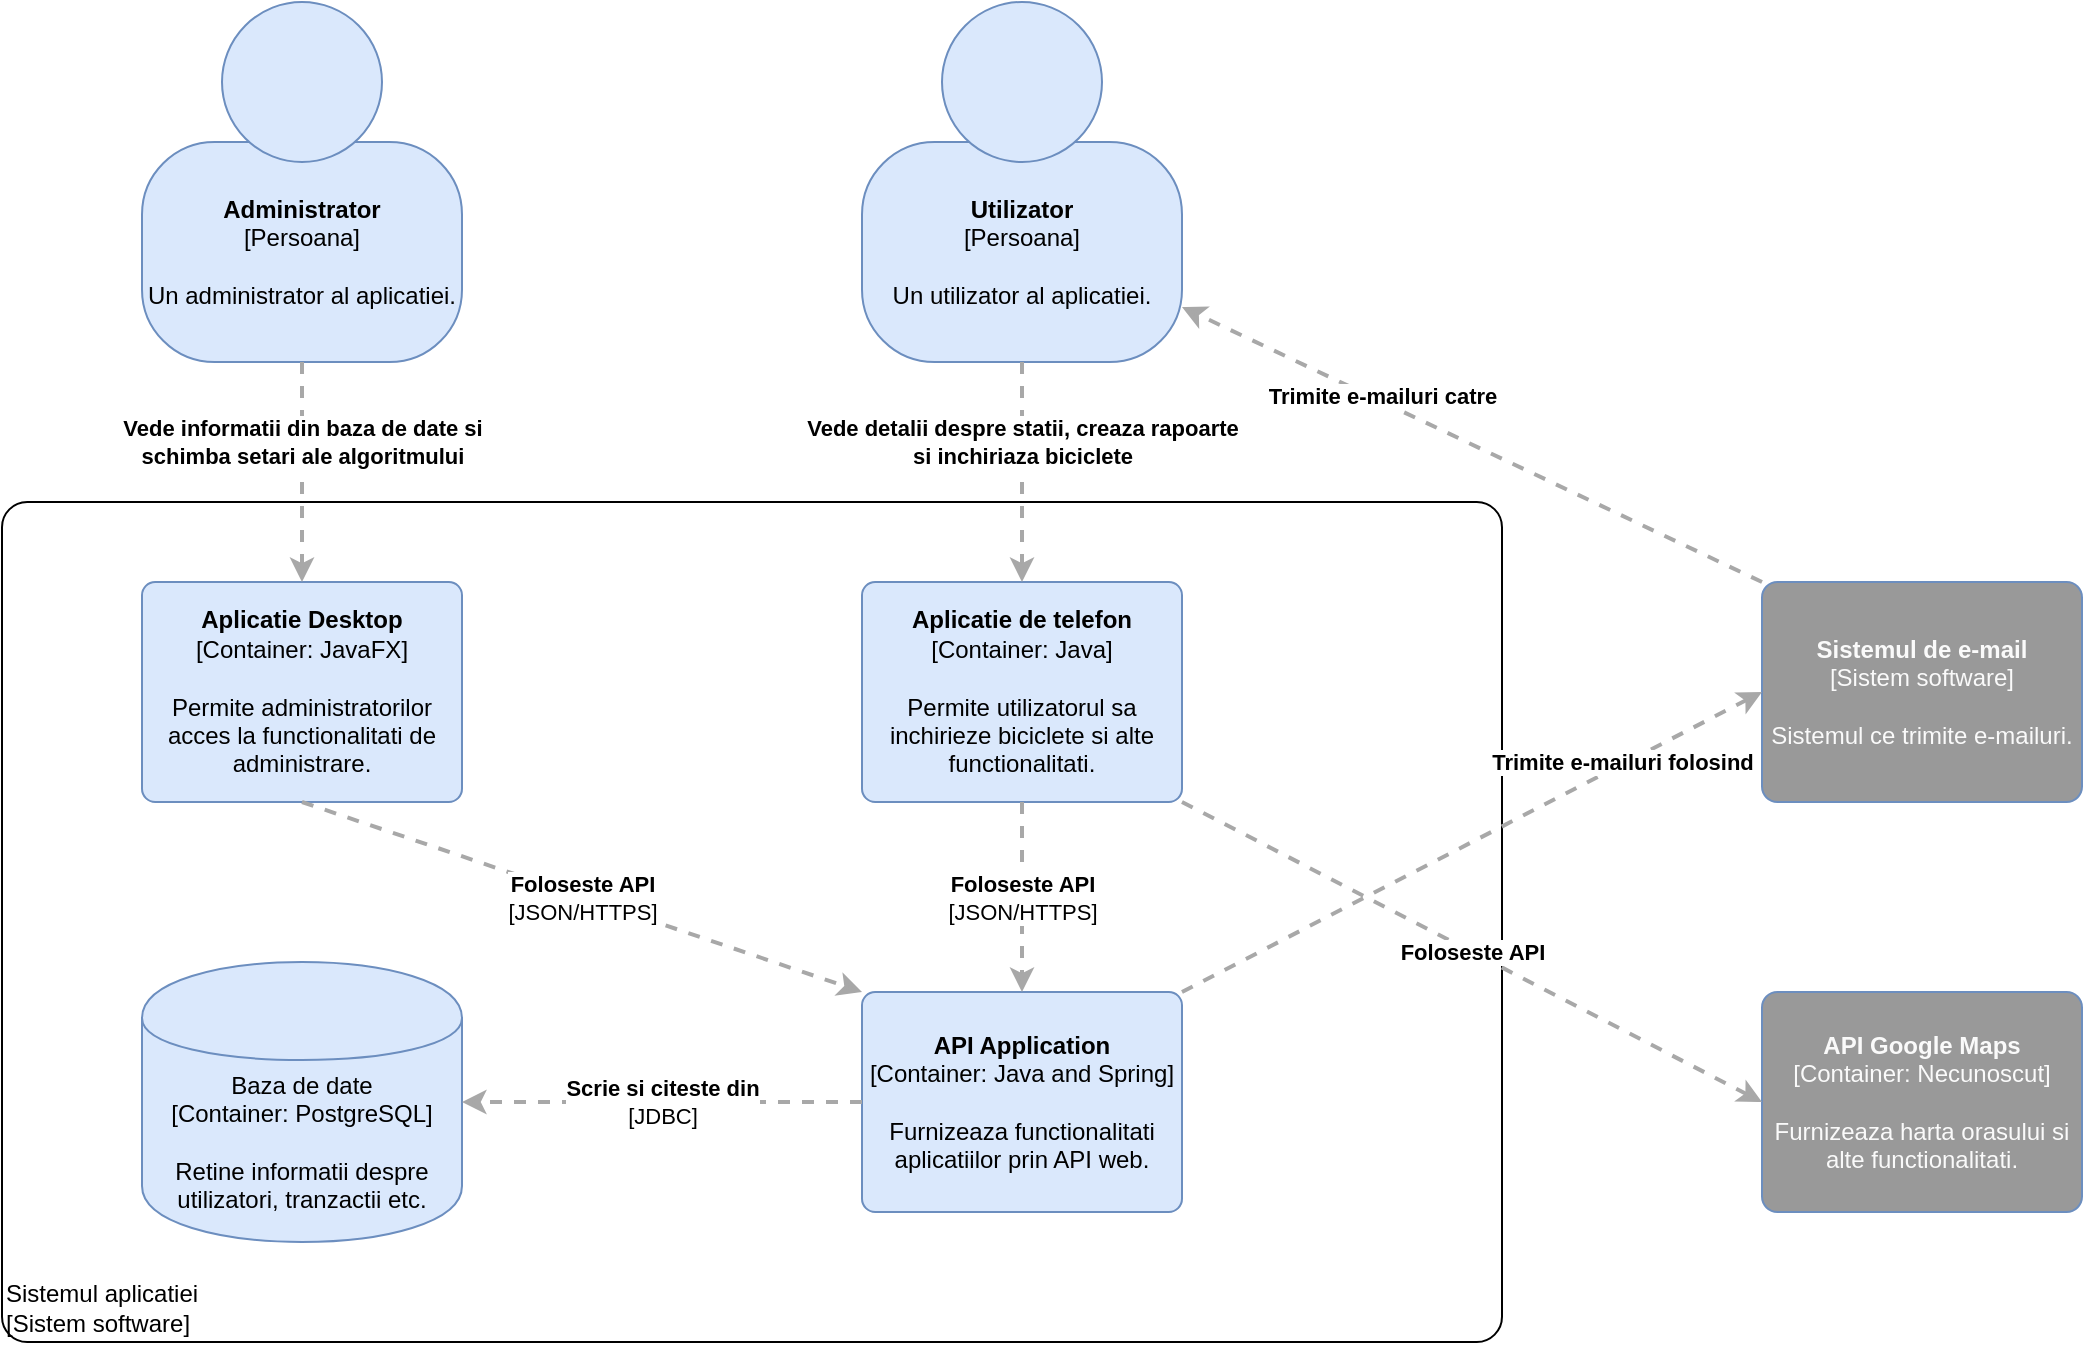 <mxfile version="13.2.6" type="device"><diagram id="L-2mHh7pQkXuPHHh9Byy" name="Page-1"><mxGraphModel dx="1102" dy="614" grid="1" gridSize="10" guides="1" tooltips="1" connect="1" arrows="1" fold="1" page="1" pageScale="1" pageWidth="827" pageHeight="1169" math="0" shadow="0"><root><mxCell id="0"/><mxCell id="1" parent="0"/><mxCell id="ILG1n0YVWsZtDEBudC52-36" value="" style="group;rounded=0;labelBackgroundColor=none;fillColor=none;fontColor=#000000;align=center;html=1;" parent="1" vertex="1" connectable="0"><mxGeometry x="600" y="1130" width="160" height="180" as="geometry"/><C4Person as="c4"/></mxCell><object label="&lt;b&gt;Administrator&lt;/b&gt;&lt;br&gt;&lt;div&gt;[Persoana]&lt;/div&gt;&lt;div&gt;&lt;br&gt;&lt;/div&gt;&lt;div&gt;Un administrator al aplicatiei.&lt;/div&gt;" placeholders="1" c4Name="name" c4Type="body" c4Description="Beschreibung" id="ILG1n0YVWsZtDEBudC52-37"><mxCell style="rounded=1;whiteSpace=wrap;html=1;labelBackgroundColor=none;fillColor=#dae8fc;fontColor=#000000;align=center;arcSize=33;strokeColor=#6c8ebf;" parent="ILG1n0YVWsZtDEBudC52-36" vertex="1"><mxGeometry y="70" width="160" height="110" as="geometry"/><C4Person as="c4"/></mxCell></object><mxCell id="ILG1n0YVWsZtDEBudC52-38" value="" style="ellipse;whiteSpace=wrap;html=1;aspect=fixed;rounded=0;labelBackgroundColor=none;fillColor=#dae8fc;fontSize=12;fontColor=#000000;align=center;strokeColor=#6c8ebf;" parent="ILG1n0YVWsZtDEBudC52-36" vertex="1"><mxGeometry x="40" width="80" height="80" as="geometry"/><C4Person as="c4"/></mxCell><mxCell id="ILG1n0YVWsZtDEBudC52-39" value="" style="group;rounded=0;labelBackgroundColor=none;fillColor=none;fontColor=#000000;align=center;html=1;" parent="1" vertex="1" connectable="0"><mxGeometry x="960" y="1130" width="160" height="180" as="geometry"/><C4Person as="c4"/></mxCell><object label="&lt;b&gt;Utilizator&lt;/b&gt;&lt;br&gt;&lt;div&gt;[Persoana]&lt;/div&gt;&lt;div&gt;&lt;br&gt;&lt;/div&gt;&lt;div&gt;Un utilizator al aplicatiei.&lt;/div&gt;" placeholders="1" c4Name="name" c4Type="body" c4Description="Beschreibung" id="ILG1n0YVWsZtDEBudC52-40"><mxCell style="rounded=1;whiteSpace=wrap;html=1;labelBackgroundColor=none;fillColor=#dae8fc;fontColor=#000000;align=center;arcSize=33;strokeColor=#6c8ebf;" parent="ILG1n0YVWsZtDEBudC52-39" vertex="1"><mxGeometry y="70" width="160" height="110" as="geometry"/><C4Person as="c4"/></mxCell></object><mxCell id="ILG1n0YVWsZtDEBudC52-41" value="" style="ellipse;whiteSpace=wrap;html=1;aspect=fixed;rounded=0;labelBackgroundColor=none;fillColor=#dae8fc;fontSize=12;fontColor=#000000;align=center;strokeColor=#6c8ebf;" parent="ILG1n0YVWsZtDEBudC52-39" vertex="1"><mxGeometry x="40" width="80" height="80" as="geometry"/><C4Person as="c4"/></mxCell><object label="&lt;font color=&quot;#fafafa&quot;&gt;&lt;b&gt;API Google Maps&lt;/b&gt;&lt;br&gt;&lt;/font&gt;&lt;div&gt;&lt;font color=&quot;#fafafa&quot;&gt;[Container: Necunoscut]&lt;/font&gt;&lt;/div&gt;&lt;div&gt;&lt;font color=&quot;#fafafa&quot;&gt;&lt;br&gt;&lt;/font&gt;&lt;/div&gt;&lt;div&gt;&lt;font color=&quot;#fafafa&quot;&gt;Furnizeaza harta orasului si alte functionalitati.&lt;/font&gt;&lt;/div&gt;" placeholders="1" c4Name="name" c4Type="SoftwareSystem" c4Description="Beschreibung" id="ILG1n0YVWsZtDEBudC52-42"><mxCell style="rounded=1;whiteSpace=wrap;html=1;labelBackgroundColor=none;fillColor=#999999;fontColor=#000000;align=center;arcSize=7;strokeColor=#6c8ebf;" parent="1" vertex="1"><mxGeometry x="1410" y="1625" width="160" height="110" as="geometry"/><C4SoftwareSystem as="c4"/></mxCell></object><object label="&lt;font color=&quot;#fafafa&quot;&gt;&lt;b&gt;Sistemul de e-mail&lt;/b&gt;&lt;br&gt;&lt;/font&gt;&lt;div&gt;&lt;font color=&quot;#fafafa&quot;&gt;[Sistem software]&lt;/font&gt;&lt;/div&gt;&lt;div&gt;&lt;font color=&quot;#fafafa&quot;&gt;&lt;br&gt;&lt;/font&gt;&lt;/div&gt;&lt;div&gt;&lt;font color=&quot;#fafafa&quot;&gt;Sistemul ce trimite e-mailuri.&lt;/font&gt;&lt;/div&gt;" placeholders="1" c4Name="name" c4Type="SoftwareSystem" c4Description="Beschreibung" id="ILG1n0YVWsZtDEBudC52-43"><mxCell style="rounded=1;whiteSpace=wrap;html=1;labelBackgroundColor=none;fillColor=#999999;fontColor=#000000;align=center;arcSize=7;strokeColor=#6c8ebf;" parent="1" vertex="1"><mxGeometry x="1410" y="1420" width="160" height="110" as="geometry"/><C4SoftwareSystem as="c4"/></mxCell></object><object label="&lt;div style=&quot;text-align: left&quot;&gt;&lt;div style=&quot;text-align: center&quot;&gt;&lt;b&gt;Trimite e-mailuri catre&lt;/b&gt;&lt;/div&gt;&lt;/div&gt;" c4Type="Relationship" c4Description="Beschreibung" c4Technology="technology" id="ILG1n0YVWsZtDEBudC52-44"><mxCell style="edgeStyle=none;rounded=0;html=1;entryX=1;entryY=0.75;jettySize=auto;orthogonalLoop=1;strokeColor=#A8A8A8;strokeWidth=2;fontColor=#000000;jumpStyle=none;dashed=1;entryDx=0;entryDy=0;exitX=0;exitY=0;exitDx=0;exitDy=0;" parent="1" source="ILG1n0YVWsZtDEBudC52-43" target="ILG1n0YVWsZtDEBudC52-40" edge="1"><mxGeometry x="0.318" y="-3" width="160" relative="1" as="geometry"><mxPoint x="1010" y="1400" as="sourcePoint"/><mxPoint x="1170" y="1400" as="targetPoint"/><mxPoint as="offset"/></mxGeometry><C4Relationship as="c4"/></mxCell></object><object label="&lt;div style=&quot;text-align: left&quot;&gt;Sistemul aplicatiei&lt;/div&gt;&lt;div style=&quot;text-align: left&quot;&gt;[Sistem software]&lt;/div&gt;" placeholders="1" c4Name="hostname" c4Type="DeploymentNode" c4OperationSystem="operationSystem" c4ScalingFactor="scalingFactor" id="ILG1n0YVWsZtDEBudC52-45"><mxCell style="rounded=1;whiteSpace=wrap;html=1;labelBackgroundColor=none;fillColor=#ffffff;fontColor=#000000;align=left;arcSize=3;strokeColor=#000000;verticalAlign=bottom;" parent="1" vertex="1"><mxGeometry x="530" y="1380" width="750" height="420" as="geometry"/><C4DeploymentNode as="c4"/></mxCell></object><object label="&lt;b&gt;Aplicatie Desktop&lt;/b&gt;&lt;br&gt;&lt;div&gt;[Container: JavaFX&lt;span&gt;]&lt;/span&gt;&lt;/div&gt;&lt;div&gt;&lt;br&gt;&lt;/div&gt;&lt;div&gt;Permite administratorilor acces la functionalitati de administrare.&lt;/div&gt;" placeholders="1" c4Name="name" c4Type="Container" c4Technology="technology" c4Description="Beschreibung" id="ILG1n0YVWsZtDEBudC52-46"><mxCell style="rounded=1;whiteSpace=wrap;html=1;labelBackgroundColor=none;fillColor=#dae8fc;fontColor=#000000;align=center;arcSize=6;strokeColor=#6c8ebf;" parent="1" vertex="1"><mxGeometry x="600" y="1420" width="160" height="110" as="geometry"/><C4Container as="c4"/></mxCell></object><object label="&lt;b&gt;Aplicatie de telefon&lt;/b&gt;&lt;br&gt;&lt;div&gt;[Container: Java&lt;span&gt;]&lt;/span&gt;&lt;/div&gt;&lt;div&gt;&lt;br&gt;&lt;/div&gt;&lt;div&gt;Permite utilizatorul sa inchirieze biciclete si alte functionalitati.&lt;/div&gt;" placeholders="1" c4Name="name" c4Type="Container" c4Technology="technology" c4Description="Beschreibung" id="ILG1n0YVWsZtDEBudC52-47"><mxCell style="rounded=1;whiteSpace=wrap;html=1;labelBackgroundColor=none;fillColor=#dae8fc;fontColor=#000000;align=center;arcSize=6;strokeColor=#6c8ebf;" parent="1" vertex="1"><mxGeometry x="960" y="1420" width="160" height="110" as="geometry"/><C4Container as="c4"/></mxCell></object><object label="Baza de date&lt;br&gt;&lt;div&gt;[Container: PostgreSQL]&lt;/div&gt;&lt;div&gt;&lt;br&gt;&lt;/div&gt;&lt;div&gt;Retine informatii despre utilizatori, tranzactii etc.&lt;/div&gt;" placeholders="1" c4Type="Database" c4Technology="technology" c4Description="Beschreibung" id="ILG1n0YVWsZtDEBudC52-48"><mxCell style="shape=cylinder;whiteSpace=wrap;html=1;boundedLbl=1;rounded=0;labelBackgroundColor=none;fillColor=#dae8fc;fontSize=12;fontColor=#000000;align=center;strokeColor=#6c8ebf;" parent="1" vertex="1"><mxGeometry x="600" y="1610" width="160" height="140" as="geometry"/><C4Database as="c4"/></mxCell></object><object label="&lt;span&gt;&lt;b&gt;API Application&lt;/b&gt;&lt;/span&gt;&lt;div&gt;[Container: Java and Spring&lt;span&gt;]&lt;/span&gt;&lt;/div&gt;&lt;div&gt;&lt;br&gt;&lt;/div&gt;&lt;div&gt;Furnizeaza functionalitati aplicatiilor prin API web.&lt;/div&gt;" placeholders="1" c4Name="name" c4Type="Container" c4Technology="technology" c4Description="Beschreibung" id="ILG1n0YVWsZtDEBudC52-49"><mxCell style="rounded=1;whiteSpace=wrap;html=1;labelBackgroundColor=none;fillColor=#dae8fc;fontColor=#000000;align=center;arcSize=6;strokeColor=#6c8ebf;" parent="1" vertex="1"><mxGeometry x="960" y="1625" width="160" height="110" as="geometry"/><C4Container as="c4"/></mxCell></object><object label="&lt;div style=&quot;text-align: left&quot;&gt;&lt;div style=&quot;text-align: center&quot;&gt;&lt;b&gt;Scrie si citeste din&lt;/b&gt;&lt;/div&gt;&lt;div style=&quot;text-align: center&quot;&gt;[JDBC]&lt;/div&gt;&lt;/div&gt;" c4Type="Relationship" c4Description="Beschreibung" c4Technology="technology" id="ILG1n0YVWsZtDEBudC52-50"><mxCell style="edgeStyle=none;rounded=0;html=1;jettySize=auto;orthogonalLoop=1;strokeColor=#A8A8A8;strokeWidth=2;fontColor=#000000;jumpStyle=none;dashed=1;exitX=0;exitY=0.5;exitDx=0;exitDy=0;" parent="1" source="ILG1n0YVWsZtDEBudC52-49" edge="1"><mxGeometry width="160" relative="1" as="geometry"><mxPoint x="800" y="1650" as="sourcePoint"/><mxPoint x="760" y="1680" as="targetPoint"/></mxGeometry><C4Relationship as="c4"/></mxCell></object><object label="&lt;div style=&quot;text-align: left&quot;&gt;&lt;div style=&quot;text-align: center&quot;&gt;&lt;b&gt;Foloseste API&lt;/b&gt;&lt;/div&gt;&lt;div style=&quot;text-align: center&quot;&gt;[JSON/HTTPS]&lt;/div&gt;&lt;/div&gt;" c4Type="Relationship" c4Description="Beschreibung" c4Technology="technology" id="ILG1n0YVWsZtDEBudC52-51"><mxCell style="edgeStyle=none;rounded=0;html=1;jettySize=auto;orthogonalLoop=1;strokeColor=#A8A8A8;strokeWidth=2;fontColor=#000000;jumpStyle=none;dashed=1;exitX=0.5;exitY=1;exitDx=0;exitDy=0;entryX=0;entryY=0;entryDx=0;entryDy=0;" parent="1" source="ILG1n0YVWsZtDEBudC52-46" target="ILG1n0YVWsZtDEBudC52-49" edge="1"><mxGeometry width="160" relative="1" as="geometry"><mxPoint x="790" y="1560" as="sourcePoint"/><mxPoint x="950" y="1560" as="targetPoint"/></mxGeometry><C4Relationship as="c4"/></mxCell></object><object label="&lt;div style=&quot;text-align: left&quot;&gt;&lt;div style=&quot;text-align: center&quot;&gt;&lt;b&gt;Foloseste API&lt;/b&gt;&lt;/div&gt;&lt;div style=&quot;text-align: center&quot;&gt;[JSON/HTTPS]&lt;/div&gt;&lt;/div&gt;" c4Type="Relationship" c4Description="Beschreibung" c4Technology="technology" id="ILG1n0YVWsZtDEBudC52-52"><mxCell style="edgeStyle=none;rounded=0;html=1;jettySize=auto;orthogonalLoop=1;strokeColor=#A8A8A8;strokeWidth=2;fontColor=#000000;jumpStyle=none;dashed=1;exitX=0.5;exitY=1;exitDx=0;exitDy=0;entryX=0.5;entryY=0;entryDx=0;entryDy=0;" parent="1" source="ILG1n0YVWsZtDEBudC52-47" target="ILG1n0YVWsZtDEBudC52-49" edge="1"><mxGeometry width="160" relative="1" as="geometry"><mxPoint x="690" y="1540" as="sourcePoint"/><mxPoint x="970" y="1635" as="targetPoint"/></mxGeometry><C4Relationship as="c4"/></mxCell></object><object label="&lt;div style=&quot;text-align: left&quot;&gt;&lt;div style=&quot;text-align: center&quot;&gt;&lt;b&gt;Foloseste API&lt;/b&gt;&lt;/div&gt;&lt;/div&gt;" c4Type="Relationship" c4Description="Beschreibung" c4Technology="technology" id="ILG1n0YVWsZtDEBudC52-53"><mxCell style="edgeStyle=none;rounded=0;html=1;jettySize=auto;orthogonalLoop=1;strokeColor=#A8A8A8;strokeWidth=2;fontColor=#000000;jumpStyle=none;dashed=1;exitX=1;exitY=1;exitDx=0;exitDy=0;entryX=0;entryY=0.5;entryDx=0;entryDy=0;" parent="1" source="ILG1n0YVWsZtDEBudC52-47" target="ILG1n0YVWsZtDEBudC52-42" edge="1"><mxGeometry width="160" relative="1" as="geometry"><mxPoint x="1170" y="1596.82" as="sourcePoint"/><mxPoint x="1170" y="1691.82" as="targetPoint"/></mxGeometry><C4Relationship as="c4"/></mxCell></object><object label="&lt;div style=&quot;text-align: left&quot;&gt;&lt;div style=&quot;text-align: center&quot;&gt;&lt;b&gt;Trimite e-mailuri folosind&lt;/b&gt;&lt;/div&gt;&lt;/div&gt;" c4Type="Relationship" c4Description="Beschreibung" c4Technology="technology" id="ILG1n0YVWsZtDEBudC52-54"><mxCell style="edgeStyle=none;rounded=0;html=1;entryX=0;entryY=0.5;jettySize=auto;orthogonalLoop=1;strokeColor=#A8A8A8;strokeWidth=2;fontColor=#000000;jumpStyle=none;dashed=1;entryDx=0;entryDy=0;exitX=1;exitY=0;exitDx=0;exitDy=0;" parent="1" source="ILG1n0YVWsZtDEBudC52-49" target="ILG1n0YVWsZtDEBudC52-43" edge="1"><mxGeometry x="0.521" y="1" width="160" relative="1" as="geometry"><mxPoint x="1370" y="1590" as="sourcePoint"/><mxPoint x="1100" y="1640" as="targetPoint"/><Array as="points"/><mxPoint as="offset"/></mxGeometry><C4Relationship as="c4"/></mxCell></object><object label="&lt;div style=&quot;text-align: left&quot;&gt;&lt;div style=&quot;text-align: center&quot;&gt;&lt;b&gt;Vede informatii din baza de date si&lt;/b&gt;&lt;/div&gt;&lt;div style=&quot;text-align: center&quot;&gt;&lt;b&gt;schimba setari ale algoritmului&lt;/b&gt;&lt;/div&gt;&lt;/div&gt;" c4Type="Relationship" c4Description="Beschreibung" c4Technology="technology" id="ILG1n0YVWsZtDEBudC52-55"><mxCell style="edgeStyle=none;rounded=0;html=1;entryX=0.5;entryY=0;jettySize=auto;orthogonalLoop=1;strokeColor=#A8A8A8;strokeWidth=2;fontColor=#000000;jumpStyle=none;dashed=1;exitX=0.5;exitY=1;exitDx=0;exitDy=0;entryDx=0;entryDy=0;" parent="1" source="ILG1n0YVWsZtDEBudC52-37" target="ILG1n0YVWsZtDEBudC52-46" edge="1"><mxGeometry x="-0.273" width="160" relative="1" as="geometry"><mxPoint x="480" y="1320" as="sourcePoint"/><mxPoint x="640" y="1320" as="targetPoint"/><mxPoint as="offset"/></mxGeometry><C4Relationship as="c4"/></mxCell></object><object label="&lt;div style=&quot;text-align: left&quot;&gt;&lt;div style=&quot;text-align: center&quot;&gt;&lt;b&gt;Vede detalii despre statii, creaza rapoarte&lt;/b&gt;&lt;/div&gt;&lt;div style=&quot;text-align: center&quot;&gt;&lt;b&gt;si inchiriaza biciclete&lt;/b&gt;&lt;/div&gt;&lt;/div&gt;" c4Type="Relationship" c4Description="Beschreibung" c4Technology="technology" id="ILG1n0YVWsZtDEBudC52-56"><mxCell style="edgeStyle=none;rounded=0;html=1;entryX=0.5;entryY=0;jettySize=auto;orthogonalLoop=1;strokeColor=#A8A8A8;strokeWidth=2;fontColor=#000000;jumpStyle=none;dashed=1;exitX=0.5;exitY=1;exitDx=0;exitDy=0;entryDx=0;entryDy=0;" parent="1" source="ILG1n0YVWsZtDEBudC52-40" target="ILG1n0YVWsZtDEBudC52-47" edge="1"><mxGeometry x="-0.273" width="160" relative="1" as="geometry"><mxPoint x="810" y="1250" as="sourcePoint"/><mxPoint x="970" y="1250" as="targetPoint"/><mxPoint as="offset"/></mxGeometry><C4Relationship as="c4"/></mxCell></object></root></mxGraphModel></diagram></mxfile>